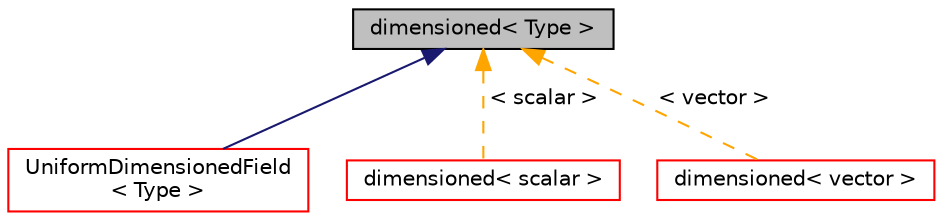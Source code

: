 digraph "dimensioned&lt; Type &gt;"
{
  bgcolor="transparent";
  edge [fontname="Helvetica",fontsize="10",labelfontname="Helvetica",labelfontsize="10"];
  node [fontname="Helvetica",fontsize="10",shape=record];
  Node1 [label="dimensioned\< Type \>",height=0.2,width=0.4,color="black", fillcolor="grey75", style="filled", fontcolor="black"];
  Node1 -> Node2 [dir="back",color="midnightblue",fontsize="10",style="solid",fontname="Helvetica"];
  Node2 [label="UniformDimensionedField\l\< Type \>",height=0.2,width=0.4,color="red",URL="$a02840.html",tooltip="Dimensioned<Type> registered with the database as a registered IOobject which has the functionality o..."];
  Node1 -> Node3 [dir="back",color="orange",fontsize="10",style="dashed",label=" \< scalar \>" ,fontname="Helvetica"];
  Node3 [label="dimensioned\< scalar \>",height=0.2,width=0.4,color="red",URL="$a00538.html"];
  Node1 -> Node4 [dir="back",color="orange",fontsize="10",style="dashed",label=" \< vector \>" ,fontname="Helvetica"];
  Node4 [label="dimensioned\< vector \>",height=0.2,width=0.4,color="red",URL="$a00538.html"];
}
